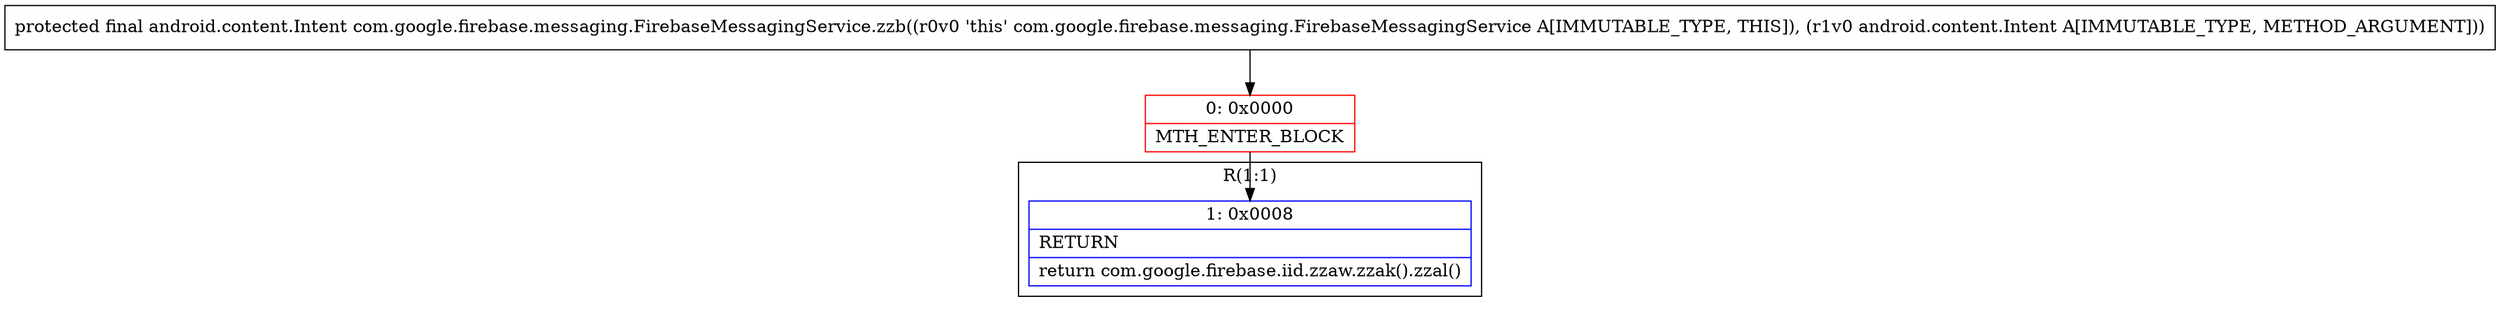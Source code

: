 digraph "CFG forcom.google.firebase.messaging.FirebaseMessagingService.zzb(Landroid\/content\/Intent;)Landroid\/content\/Intent;" {
subgraph cluster_Region_1351356806 {
label = "R(1:1)";
node [shape=record,color=blue];
Node_1 [shape=record,label="{1\:\ 0x0008|RETURN\l|return com.google.firebase.iid.zzaw.zzak().zzal()\l}"];
}
Node_0 [shape=record,color=red,label="{0\:\ 0x0000|MTH_ENTER_BLOCK\l}"];
MethodNode[shape=record,label="{protected final android.content.Intent com.google.firebase.messaging.FirebaseMessagingService.zzb((r0v0 'this' com.google.firebase.messaging.FirebaseMessagingService A[IMMUTABLE_TYPE, THIS]), (r1v0 android.content.Intent A[IMMUTABLE_TYPE, METHOD_ARGUMENT])) }"];
MethodNode -> Node_0;
Node_0 -> Node_1;
}

